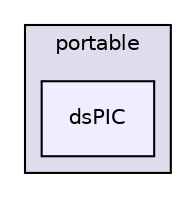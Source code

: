 digraph "source/portable/dsPIC" {
  compound=true
  node [ fontsize="10", fontname="Helvetica"];
  edge [ labelfontsize="10", labelfontname="Helvetica"];
  subgraph clusterdir_23b96b3e5577a08e1f558946e590671e {
    graph [ bgcolor="#ddddee", pencolor="black", label="portable" fontname="Helvetica", fontsize="10", URL="dir_23b96b3e5577a08e1f558946e590671e.html"]
  dir_5c9665b007c3d0a5a1195d08de051d10 [shape=box, label="dsPIC", style="filled", fillcolor="#eeeeff", pencolor="black", URL="dir_5c9665b007c3d0a5a1195d08de051d10.html"];
  }
}

